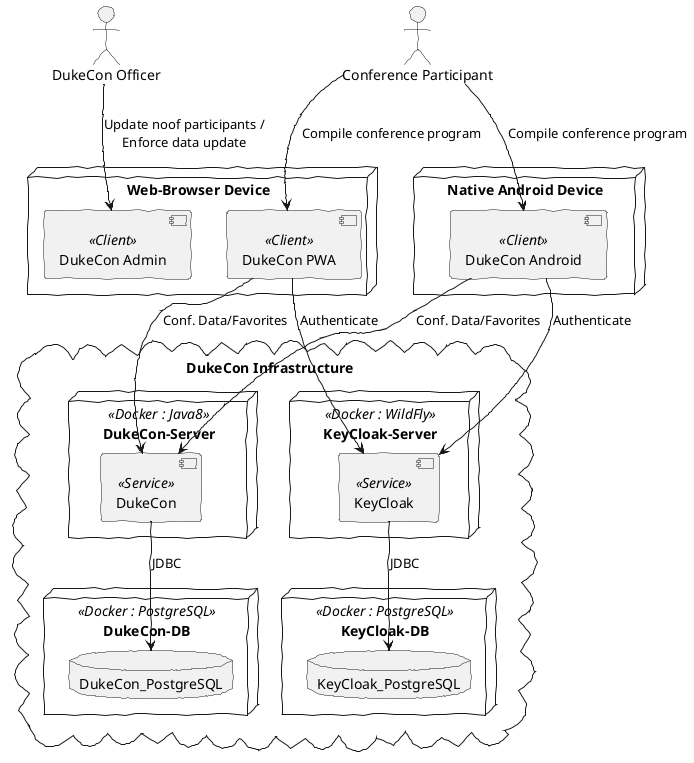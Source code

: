 @startuml
skinparam handwritten true

actor :DukeCon Officer:
actor :Conference Participant:

node "Web-Browser Device" {
    [DukeCon Admin] <<Client>>
    [DukeCon PWA] <<Client>> as DukeConPwa
}

node "Native Android Device" {
    [DukeCon Android] <<Client>> as DukeConAndroid
}

cloud "DukeCon Infrastructure" {
    node DukeCon-Server <<Docker : Java8>> {
        [DukeCon] <<Service>>
    }

    node KeyCloak-Server <<Docker : WildFly>> {
        [KeyCloak] <<Service>>
    }

    node DukeCon-DB <<Docker : PostgreSQL>> {
        database DukeCon_PostgreSQL
    }

    node KeyCloak-DB <<Docker : PostgreSQL>> {
        database KeyCloak_PostgreSQL
    }
    [DukeCon] --> [DukeCon_PostgreSQL] : JDBC
    [KeyCloak] --> [KeyCloak_PostgreSQL] : JDBC
}

:DukeCon Officer: -down-> (DukeCon Admin) : "Update noof participants /\nEnforce data update"

:Conference Participant: -down-> DukeConAndroid : Compile conference program
:Conference Participant: -down-> DukeConPwa : Compile conference program

(DukeConPwa) -down-> (DukeCon) : Conf. Data/Favorites
(DukeConPwa) -down-> (KeyCloak) : Authenticate

(DukeConAndroid) -down-> (DukeCon) : Conf. Data/Favorites
(DukeConAndroid) -down-> (KeyCloak) : Authenticate

@enduml